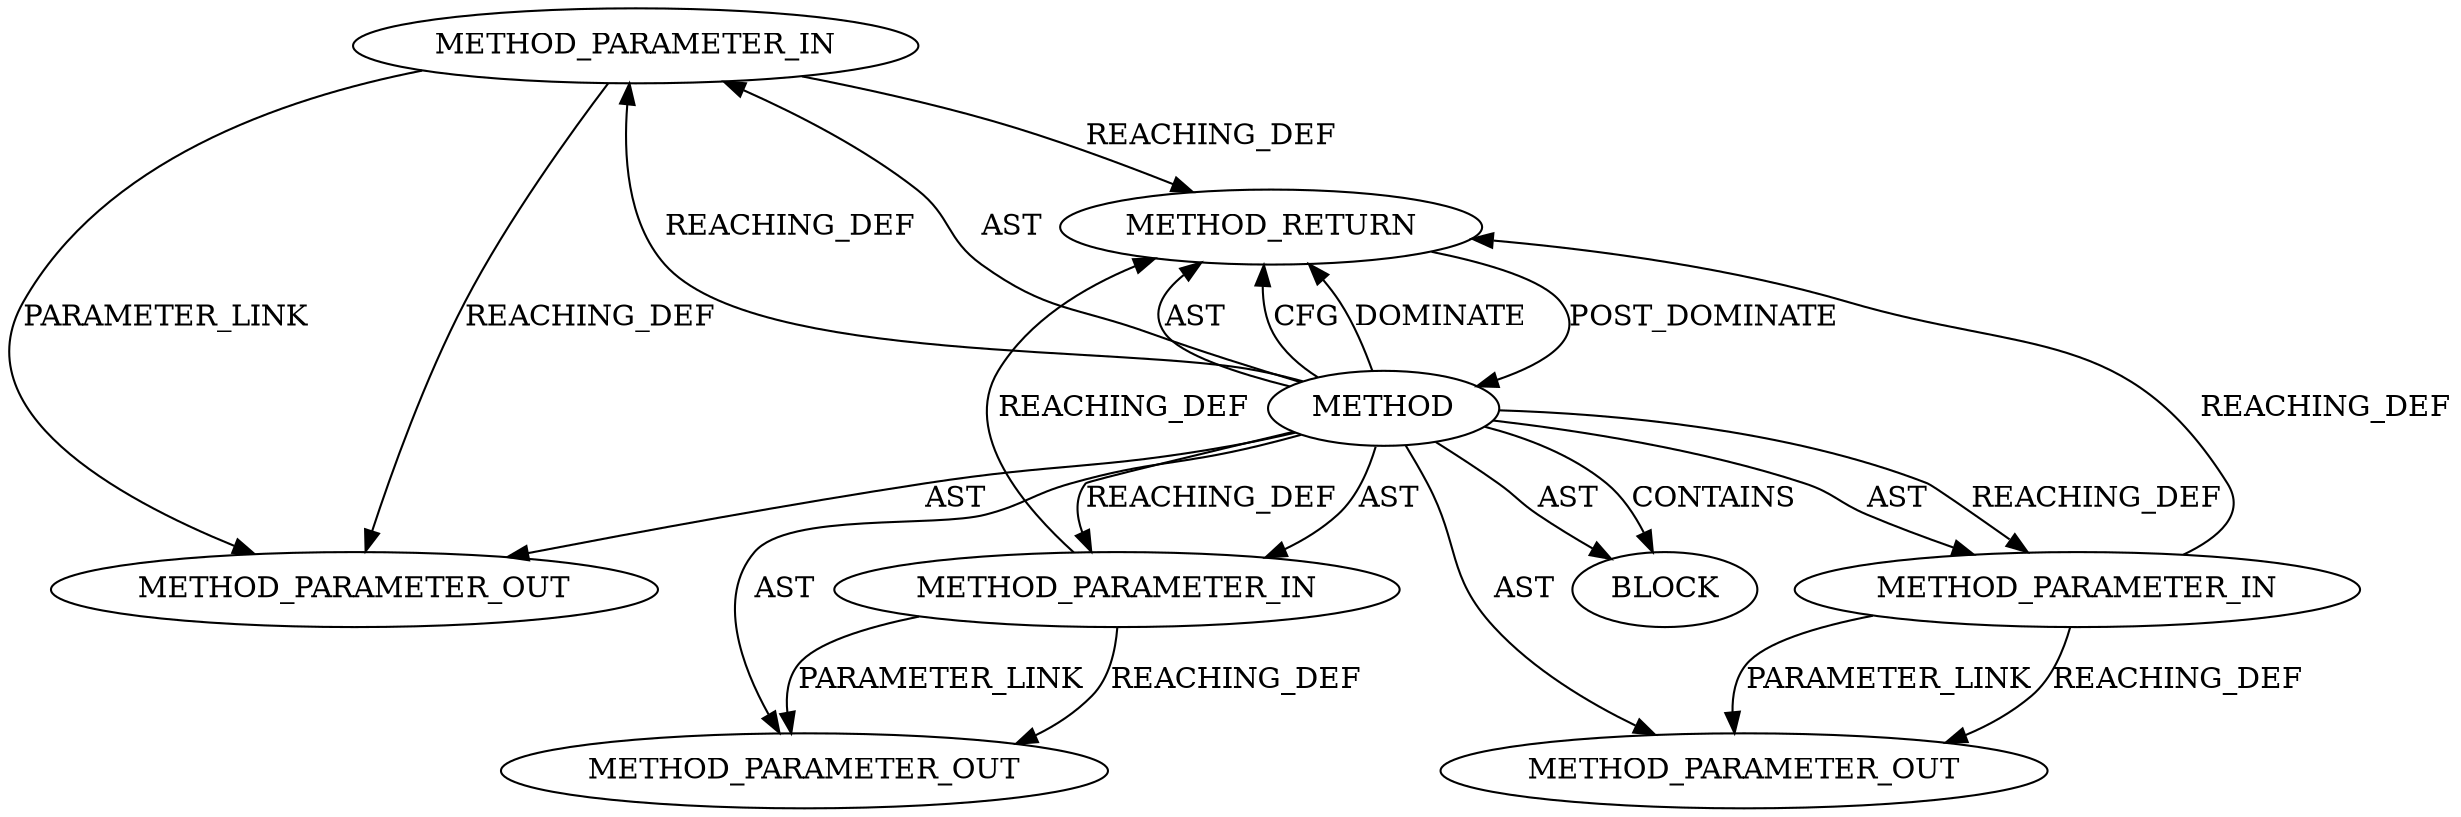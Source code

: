 digraph {
  12151 [label=METHOD_PARAMETER_IN ORDER=1 CODE="p1" IS_VARIADIC=false TYPE_FULL_NAME="ANY" EVALUATION_STRATEGY="BY_VALUE" INDEX=1 NAME="p1"]
  12154 [label=BLOCK ORDER=1 ARGUMENT_INDEX=1 CODE="<empty>" TYPE_FULL_NAME="ANY"]
  13318 [label=METHOD_PARAMETER_OUT ORDER=2 CODE="p2" IS_VARIADIC=false TYPE_FULL_NAME="ANY" EVALUATION_STRATEGY="BY_VALUE" INDEX=2 NAME="p2"]
  13317 [label=METHOD_PARAMETER_OUT ORDER=1 CODE="p1" IS_VARIADIC=false TYPE_FULL_NAME="ANY" EVALUATION_STRATEGY="BY_VALUE" INDEX=1 NAME="p1"]
  12152 [label=METHOD_PARAMETER_IN ORDER=2 CODE="p2" IS_VARIADIC=false TYPE_FULL_NAME="ANY" EVALUATION_STRATEGY="BY_VALUE" INDEX=2 NAME="p2"]
  13319 [label=METHOD_PARAMETER_OUT ORDER=3 CODE="p3" IS_VARIADIC=false TYPE_FULL_NAME="ANY" EVALUATION_STRATEGY="BY_VALUE" INDEX=3 NAME="p3"]
  12153 [label=METHOD_PARAMETER_IN ORDER=3 CODE="p3" IS_VARIADIC=false TYPE_FULL_NAME="ANY" EVALUATION_STRATEGY="BY_VALUE" INDEX=3 NAME="p3"]
  12150 [label=METHOD AST_PARENT_TYPE="NAMESPACE_BLOCK" AST_PARENT_FULL_NAME="<global>" ORDER=0 CODE="<empty>" FULL_NAME="iov_iter_discard" IS_EXTERNAL=true FILENAME="<empty>" SIGNATURE="" NAME="iov_iter_discard"]
  12155 [label=METHOD_RETURN ORDER=2 CODE="RET" TYPE_FULL_NAME="ANY" EVALUATION_STRATEGY="BY_VALUE"]
  12152 -> 12155 [label=REACHING_DEF VARIABLE="p2"]
  12150 -> 12155 [label=AST ]
  12150 -> 12151 [label=REACHING_DEF VARIABLE=""]
  12151 -> 13317 [label=PARAMETER_LINK ]
  12150 -> 13317 [label=AST ]
  12150 -> 13318 [label=AST ]
  12155 -> 12150 [label=POST_DOMINATE ]
  12150 -> 12154 [label=CONTAINS ]
  12150 -> 12152 [label=AST ]
  12150 -> 12153 [label=REACHING_DEF VARIABLE=""]
  12150 -> 13319 [label=AST ]
  12152 -> 13318 [label=PARAMETER_LINK ]
  12150 -> 12155 [label=CFG ]
  12151 -> 13317 [label=REACHING_DEF VARIABLE="p1"]
  12153 -> 13319 [label=REACHING_DEF VARIABLE="p3"]
  12150 -> 12151 [label=AST ]
  12150 -> 12152 [label=REACHING_DEF VARIABLE=""]
  12150 -> 12155 [label=DOMINATE ]
  12153 -> 12155 [label=REACHING_DEF VARIABLE="p3"]
  12150 -> 12153 [label=AST ]
  12150 -> 12154 [label=AST ]
  12153 -> 13319 [label=PARAMETER_LINK ]
  12152 -> 13318 [label=REACHING_DEF VARIABLE="p2"]
  12151 -> 12155 [label=REACHING_DEF VARIABLE="p1"]
}
